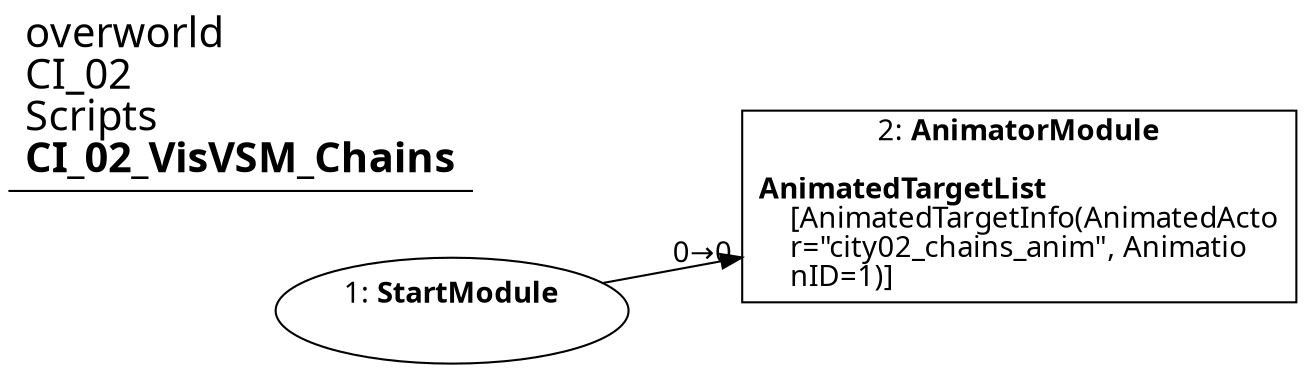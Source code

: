 digraph {
    layout = fdp;
    overlap = prism;
    sep = "+16";
    splines = spline;

    node [ shape = box ];

    graph [ fontname = "Segoe UI" ];
    node [ fontname = "Segoe UI" ];
    edge [ fontname = "Segoe UI" ];

    1 [ label = <1: <b>StartModule</b><br/><br/>> ];
    1 [ shape = oval ]
    1 [ pos = "0.216,-0.120000005!" ];
    1 -> 2 [ label = "0→0" ];

    2 [ label = <2: <b>AnimatorModule</b><br/><br/><b>AnimatedTargetList</b><br align="left"/>    [AnimatedTargetInfo(AnimatedActo<br align="left"/>    r=&quot;city02_chains_anim&quot;, Animatio<br align="left"/>    nID=1)]<br align="left"/>> ];
    2 [ pos = "0.44200003,-0.120000005!" ];

    title [ pos = "0.215,-0.119!" ];
    title [ shape = underline ];
    title [ label = <<font point-size="20">overworld<br align="left"/>CI_02<br align="left"/>Scripts<br align="left"/><b>CI_02_VisVSM_Chains</b><br align="left"/></font>> ];
}
